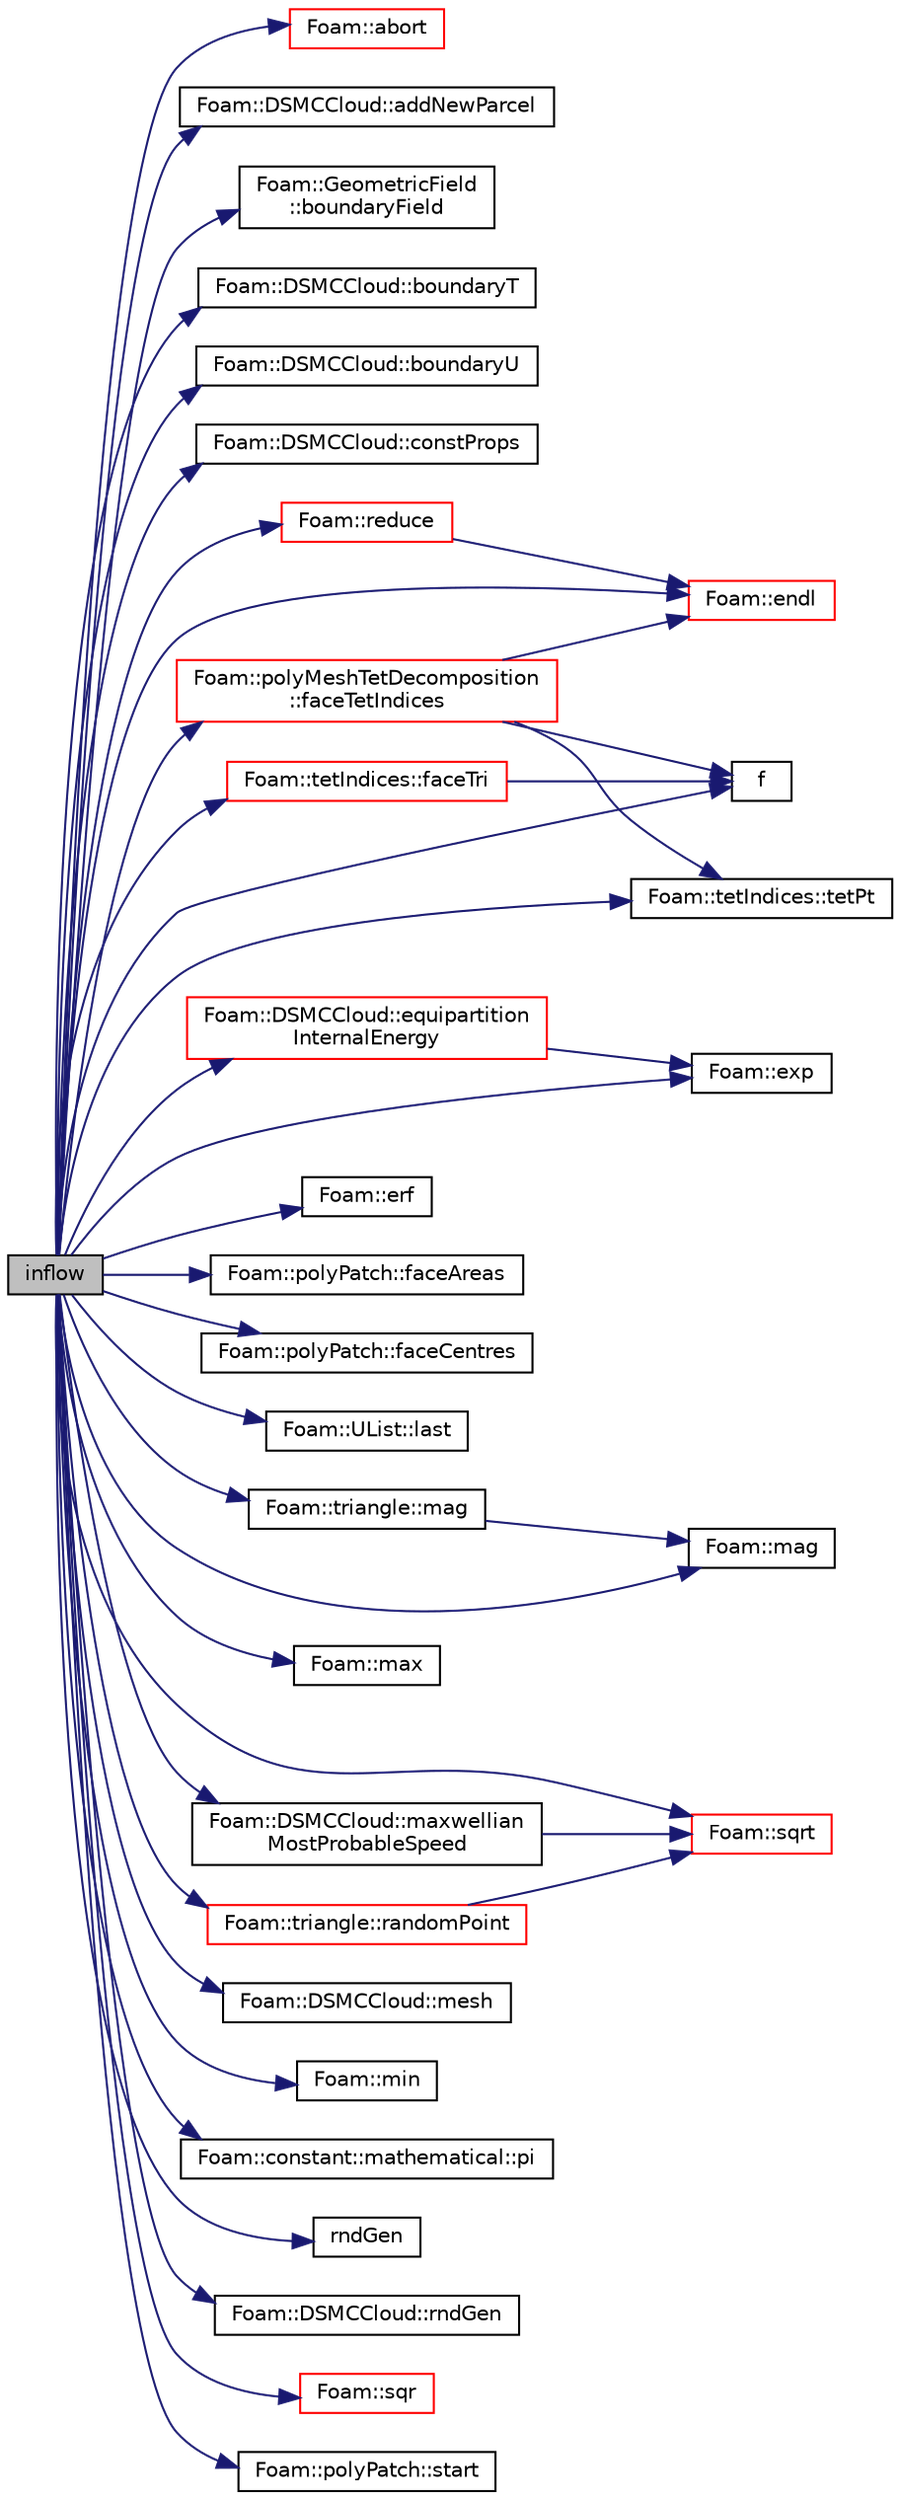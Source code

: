 digraph "inflow"
{
  bgcolor="transparent";
  edge [fontname="Helvetica",fontsize="10",labelfontname="Helvetica",labelfontsize="10"];
  node [fontname="Helvetica",fontsize="10",shape=record];
  rankdir="LR";
  Node1 [label="inflow",height=0.2,width=0.4,color="black", fillcolor="grey75", style="filled", fontcolor="black"];
  Node1 -> Node2 [color="midnightblue",fontsize="10",style="solid",fontname="Helvetica"];
  Node2 [label="Foam::abort",height=0.2,width=0.4,color="red",URL="$a10675.html#a447107a607d03e417307c203fa5fb44b"];
  Node1 -> Node3 [color="midnightblue",fontsize="10",style="solid",fontname="Helvetica"];
  Node3 [label="Foam::DSMCCloud::addNewParcel",height=0.2,width=0.4,color="black",URL="$a00577.html#a9fde4ac1a6acb8ea93bdc33b5dcac5e2",tooltip="Add new parcel. "];
  Node1 -> Node4 [color="midnightblue",fontsize="10",style="solid",fontname="Helvetica"];
  Node4 [label="Foam::GeometricField\l::boundaryField",height=0.2,width=0.4,color="black",URL="$a00913.html#a3c6c1a789b48ea0c5e8bff64f9c14f2d",tooltip="Return reference to GeometricBoundaryField. "];
  Node1 -> Node5 [color="midnightblue",fontsize="10",style="solid",fontname="Helvetica"];
  Node5 [label="Foam::DSMCCloud::boundaryT",height=0.2,width=0.4,color="black",URL="$a00577.html#a9c5cec5e882a13160768922d5b55c0d7",tooltip="Return macroscopic temperature. "];
  Node1 -> Node6 [color="midnightblue",fontsize="10",style="solid",fontname="Helvetica"];
  Node6 [label="Foam::DSMCCloud::boundaryU",height=0.2,width=0.4,color="black",URL="$a00577.html#a1c72235197237810b2dca850f2ec5caa",tooltip="Return macroscopic velocity. "];
  Node1 -> Node7 [color="midnightblue",fontsize="10",style="solid",fontname="Helvetica"];
  Node7 [label="Foam::DSMCCloud::constProps",height=0.2,width=0.4,color="black",URL="$a00577.html#acbabc654031508e13dcc44bcd4a3cf60",tooltip="Return all of the constant properties. "];
  Node1 -> Node8 [color="midnightblue",fontsize="10",style="solid",fontname="Helvetica"];
  Node8 [label="Foam::endl",height=0.2,width=0.4,color="red",URL="$a10675.html#a2db8fe02a0d3909e9351bb4275b23ce4",tooltip="Add newline and flush stream. "];
  Node1 -> Node9 [color="midnightblue",fontsize="10",style="solid",fontname="Helvetica"];
  Node9 [label="Foam::DSMCCloud::equipartition\lInternalEnergy",height=0.2,width=0.4,color="red",URL="$a00577.html#aada004167effd3815e5376079a35981b",tooltip="Generate a random internal energy, sampled from the. "];
  Node9 -> Node10 [color="midnightblue",fontsize="10",style="solid",fontname="Helvetica"];
  Node10 [label="Foam::exp",height=0.2,width=0.4,color="black",URL="$a10675.html#a12bca6c677fcf0977532179c3cb9bb89"];
  Node1 -> Node11 [color="midnightblue",fontsize="10",style="solid",fontname="Helvetica"];
  Node11 [label="Foam::erf",height=0.2,width=0.4,color="black",URL="$a10675.html#a4ca8212bed8b44f128676f95c4d62bf3"];
  Node1 -> Node10 [color="midnightblue",fontsize="10",style="solid",fontname="Helvetica"];
  Node1 -> Node12 [color="midnightblue",fontsize="10",style="solid",fontname="Helvetica"];
  Node12 [label="f",height=0.2,width=0.4,color="black",URL="$a03883.html#a888be93833ac7a23170555c69c690288"];
  Node1 -> Node13 [color="midnightblue",fontsize="10",style="solid",fontname="Helvetica"];
  Node13 [label="Foam::polyPatch::faceAreas",height=0.2,width=0.4,color="black",URL="$a01922.html#ac0a591ed4b2427caab10863a66b838fa",tooltip="Return face normals. "];
  Node1 -> Node14 [color="midnightblue",fontsize="10",style="solid",fontname="Helvetica"];
  Node14 [label="Foam::polyPatch::faceCentres",height=0.2,width=0.4,color="black",URL="$a01922.html#a9c8773ec47e74b787335e6a483d2600d",tooltip="Return face centres. "];
  Node1 -> Node15 [color="midnightblue",fontsize="10",style="solid",fontname="Helvetica"];
  Node15 [label="Foam::polyMeshTetDecomposition\l::faceTetIndices",height=0.2,width=0.4,color="red",URL="$a01911.html#ac928a304995a9b54928d97ec634a6270",tooltip="Return the tet decomposition of the given face, with. "];
  Node15 -> Node12 [color="midnightblue",fontsize="10",style="solid",fontname="Helvetica"];
  Node15 -> Node8 [color="midnightblue",fontsize="10",style="solid",fontname="Helvetica"];
  Node15 -> Node16 [color="midnightblue",fontsize="10",style="solid",fontname="Helvetica"];
  Node16 [label="Foam::tetIndices::tetPt",height=0.2,width=0.4,color="black",URL="$a02557.html#ac91df29c239ce81d2deef56c9f5769c4",tooltip="Return the characterising tetPtI. "];
  Node1 -> Node17 [color="midnightblue",fontsize="10",style="solid",fontname="Helvetica"];
  Node17 [label="Foam::tetIndices::faceTri",height=0.2,width=0.4,color="red",URL="$a02557.html#ad07ec7e5f97159ccc9a01f9af7b89716",tooltip="Return the geometry corresponding to the tri on the. "];
  Node17 -> Node12 [color="midnightblue",fontsize="10",style="solid",fontname="Helvetica"];
  Node1 -> Node18 [color="midnightblue",fontsize="10",style="solid",fontname="Helvetica"];
  Node18 [label="Foam::UList::last",height=0.2,width=0.4,color="black",URL="$a02720.html#aef07c02ea1c27bdb5906043b399e0ff0",tooltip="Return the last element of the list. "];
  Node1 -> Node19 [color="midnightblue",fontsize="10",style="solid",fontname="Helvetica"];
  Node19 [label="Foam::triangle::mag",height=0.2,width=0.4,color="black",URL="$a02664.html#a3d026c3aee48e61452581e5633617d02",tooltip="Return scalar magnitude. "];
  Node19 -> Node20 [color="midnightblue",fontsize="10",style="solid",fontname="Helvetica"];
  Node20 [label="Foam::mag",height=0.2,width=0.4,color="black",URL="$a10675.html#a929da2a3fdcf3dacbbe0487d3a330dae"];
  Node1 -> Node20 [color="midnightblue",fontsize="10",style="solid",fontname="Helvetica"];
  Node1 -> Node21 [color="midnightblue",fontsize="10",style="solid",fontname="Helvetica"];
  Node21 [label="Foam::max",height=0.2,width=0.4,color="black",URL="$a10675.html#ac993e906cf2774ae77e666bc24e81733"];
  Node1 -> Node22 [color="midnightblue",fontsize="10",style="solid",fontname="Helvetica"];
  Node22 [label="Foam::DSMCCloud::maxwellian\lMostProbableSpeed",height=0.2,width=0.4,color="black",URL="$a00577.html#aaf79c2ea8c333727d9bdfd5c52d60e41",tooltip="Most probable speed. "];
  Node22 -> Node23 [color="midnightblue",fontsize="10",style="solid",fontname="Helvetica"];
  Node23 [label="Foam::sqrt",height=0.2,width=0.4,color="red",URL="$a10675.html#a8616bd62eebf2342a80222fecb1bda71"];
  Node1 -> Node24 [color="midnightblue",fontsize="10",style="solid",fontname="Helvetica"];
  Node24 [label="Foam::DSMCCloud::mesh",height=0.2,width=0.4,color="black",URL="$a00577.html#a628df3d8f239d8393610d6310eb56ad1",tooltip="Return refernce to the mesh. "];
  Node1 -> Node25 [color="midnightblue",fontsize="10",style="solid",fontname="Helvetica"];
  Node25 [label="Foam::min",height=0.2,width=0.4,color="black",URL="$a10675.html#a253e112ad2d56d96230ff39ea7f442dc"];
  Node1 -> Node26 [color="midnightblue",fontsize="10",style="solid",fontname="Helvetica"];
  Node26 [label="Foam::constant::mathematical::pi",height=0.2,width=0.4,color="black",URL="$a10687.html#a731b8788a4c01586c35266c7ca4fed04"];
  Node1 -> Node27 [color="midnightblue",fontsize="10",style="solid",fontname="Helvetica"];
  Node27 [label="Foam::triangle::randomPoint",height=0.2,width=0.4,color="red",URL="$a02664.html#a2a7788646c9c07bea1814ebb60e71d2b",tooltip="Return a random point on the triangle from a uniform. "];
  Node27 -> Node23 [color="midnightblue",fontsize="10",style="solid",fontname="Helvetica"];
  Node1 -> Node28 [color="midnightblue",fontsize="10",style="solid",fontname="Helvetica"];
  Node28 [label="Foam::reduce",height=0.2,width=0.4,color="red",URL="$a10675.html#a7ffd6af4acc2eb9ba72ee296b5ecda23"];
  Node28 -> Node8 [color="midnightblue",fontsize="10",style="solid",fontname="Helvetica"];
  Node1 -> Node29 [color="midnightblue",fontsize="10",style="solid",fontname="Helvetica"];
  Node29 [label="rndGen",height=0.2,width=0.4,color="black",URL="$a04385.html#a5131998e20f3c5a8bd03cf9b48cc76c7"];
  Node1 -> Node30 [color="midnightblue",fontsize="10",style="solid",fontname="Helvetica"];
  Node30 [label="Foam::DSMCCloud::rndGen",height=0.2,width=0.4,color="black",URL="$a00577.html#a15ae97dd2d17573e849ec14c8ff64df3",tooltip="Return refernce to the random object. "];
  Node1 -> Node31 [color="midnightblue",fontsize="10",style="solid",fontname="Helvetica"];
  Node31 [label="Foam::sqr",height=0.2,width=0.4,color="red",URL="$a10675.html#a277dc11c581d53826ab5090b08f3b17b"];
  Node1 -> Node23 [color="midnightblue",fontsize="10",style="solid",fontname="Helvetica"];
  Node1 -> Node32 [color="midnightblue",fontsize="10",style="solid",fontname="Helvetica"];
  Node32 [label="Foam::polyPatch::start",height=0.2,width=0.4,color="black",URL="$a01922.html#a861f370e41af7d54d7ff91da65de6e6a",tooltip="Return start label of this patch in the polyMesh face list. "];
  Node1 -> Node16 [color="midnightblue",fontsize="10",style="solid",fontname="Helvetica"];
}
